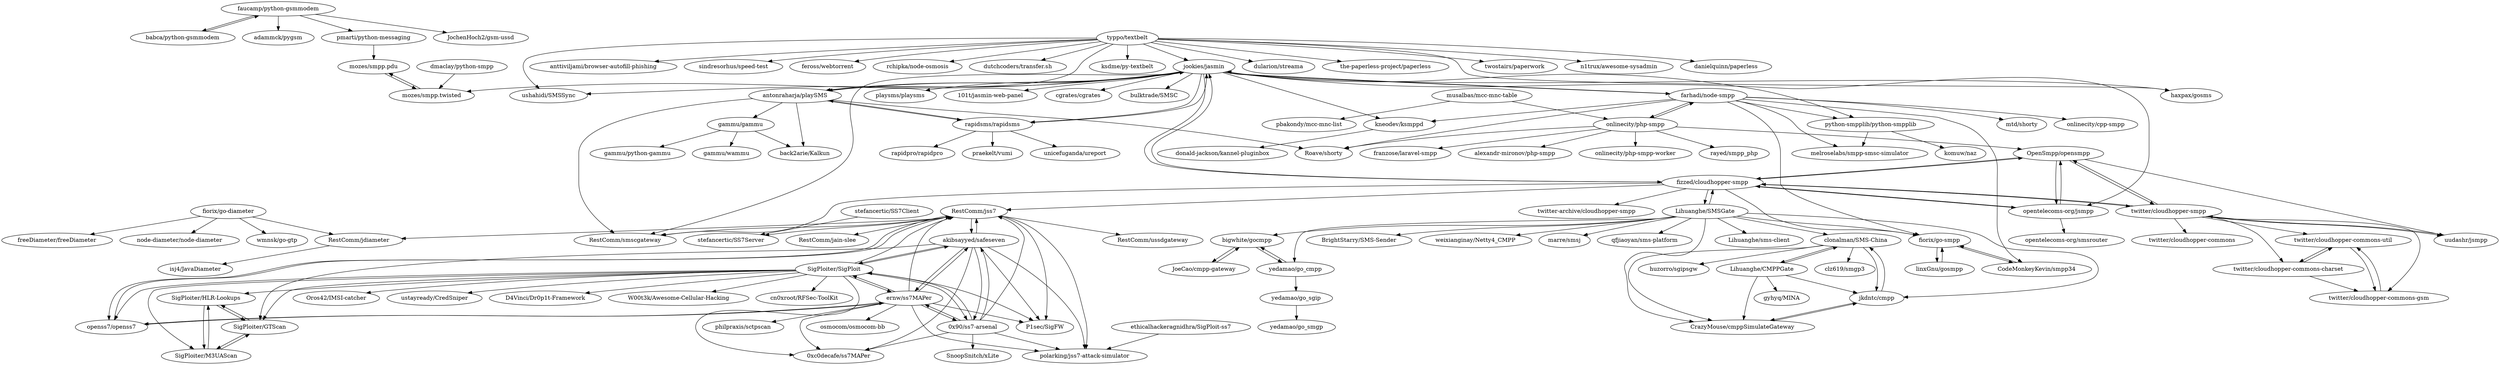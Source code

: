 digraph G {
"faucamp/python-gsmmodem" -> "babca/python-gsmmodem"
"faucamp/python-gsmmodem" -> "adammck/pygsm"
"faucamp/python-gsmmodem" -> "pmarti/python-messaging"
"faucamp/python-gsmmodem" -> "JochenHoch2/gsm-ussd"
"SigPloiter/SigPloit" -> "ernw/ss7MAPer"
"SigPloiter/SigPloit" -> "akibsayyed/safeseven"
"SigPloiter/SigPloit" -> "0x90/ss7-arsenal"
"SigPloiter/SigPloit" -> "SigPloiter/GTScan"
"SigPloiter/SigPloit" -> "RestComm/jss7"
"SigPloiter/SigPloit" -> "W00t3k/Awesome-Cellular-Hacking" ["e"=1]
"SigPloiter/SigPloit" -> "0xc0decafe/ss7MAPer"
"SigPloiter/SigPloit" -> "cn0xroot/RFSec-ToolKit" ["e"=1]
"SigPloiter/SigPloit" -> "Oros42/IMSI-catcher" ["e"=1]
"SigPloiter/SigPloit" -> "openss7/openss7"
"SigPloiter/SigPloit" -> "P1sec/SigFW"
"SigPloiter/SigPloit" -> "ustayready/CredSniper" ["e"=1]
"SigPloiter/SigPloit" -> "D4Vinci/Dr0p1t-Framework" ["e"=1]
"SigPloiter/SigPloit" -> "SigPloiter/M3UAScan"
"SigPloiter/SigPloit" -> "SigPloiter/HLR-Lookups"
"farhadi/node-smpp" -> "onlinecity/php-smpp"
"farhadi/node-smpp" -> "Roave/shorty"
"farhadi/node-smpp" -> "jookies/jasmin"
"farhadi/node-smpp" -> "fiorix/go-smpp"
"farhadi/node-smpp" -> "mtd/shorty"
"farhadi/node-smpp" -> "kneodev/ksmppd"
"farhadi/node-smpp" -> "melroselabs/smpp-smsc-simulator"
"farhadi/node-smpp" -> "python-smpplib/python-smpplib"
"farhadi/node-smpp" -> "onlinecity/cpp-smpp"
"farhadi/node-smpp" -> "CodeMonkeyKevin/smpp34"
"typpo/textbelt" -> "ksdme/py-textbelt"
"typpo/textbelt" -> "jookies/jasmin"
"typpo/textbelt" -> "dularion/streama" ["e"=1]
"typpo/textbelt" -> "haxpax/gosms" ["e"=1]
"typpo/textbelt" -> "the-paperless-project/paperless" ["e"=1]
"typpo/textbelt" -> "antonraharja/playSMS"
"typpo/textbelt" -> "twostairs/paperwork" ["e"=1]
"typpo/textbelt" -> "n1trux/awesome-sysadmin" ["e"=1]
"typpo/textbelt" -> "danielquinn/paperless" ["e"=1]
"typpo/textbelt" -> "ushahidi/SMSSync" ["e"=1]
"typpo/textbelt" -> "anttiviljami/browser-autofill-phishing" ["e"=1]
"typpo/textbelt" -> "sindresorhus/speed-test" ["e"=1]
"typpo/textbelt" -> "feross/webtorrent" ["e"=1]
"typpo/textbelt" -> "rchipka/node-osmosis" ["e"=1]
"typpo/textbelt" -> "dutchcoders/transfer.sh" ["e"=1]
"ernw/ss7MAPer" -> "akibsayyed/safeseven"
"ernw/ss7MAPer" -> "0x90/ss7-arsenal"
"ernw/ss7MAPer" -> "SigPloiter/SigPloit"
"ernw/ss7MAPer" -> "0xc0decafe/ss7MAPer"
"ernw/ss7MAPer" -> "openss7/openss7"
"ernw/ss7MAPer" -> "philpraxis/sctpscan"
"ernw/ss7MAPer" -> "RestComm/jss7"
"ernw/ss7MAPer" -> "P1sec/SigFW"
"ernw/ss7MAPer" -> "polarking/jss7-attack-simulator"
"ernw/ss7MAPer" -> "osmocom/osmocom-bb" ["e"=1]
"0x90/ss7-arsenal" -> "akibsayyed/safeseven"
"0x90/ss7-arsenal" -> "ernw/ss7MAPer"
"0x90/ss7-arsenal" -> "0xc0decafe/ss7MAPer"
"0x90/ss7-arsenal" -> "SigPloiter/SigPloit"
"0x90/ss7-arsenal" -> "SnoopSnitch/xLite"
"0x90/ss7-arsenal" -> "RestComm/jss7"
"0x90/ss7-arsenal" -> "polarking/jss7-attack-simulator"
"CodeMonkeyKevin/smpp34" -> "fiorix/go-smpp"
"rapidsms/rapidsms" -> "jookies/jasmin"
"rapidsms/rapidsms" -> "praekelt/vumi" ["e"=1]
"rapidsms/rapidsms" -> "unicefuganda/ureport"
"rapidsms/rapidsms" -> "antonraharja/playSMS"
"rapidsms/rapidsms" -> "rapidpro/rapidpro" ["e"=1]
"SigPloiter/GTScan" -> "SigPloiter/M3UAScan"
"SigPloiter/GTScan" -> "SigPloiter/HLR-Lookups"
"akibsayyed/safeseven" -> "0x90/ss7-arsenal"
"akibsayyed/safeseven" -> "ernw/ss7MAPer"
"akibsayyed/safeseven" -> "SigPloiter/SigPloit"
"akibsayyed/safeseven" -> "RestComm/jss7"
"akibsayyed/safeseven" -> "0xc0decafe/ss7MAPer"
"akibsayyed/safeseven" -> "polarking/jss7-attack-simulator"
"akibsayyed/safeseven" -> "P1sec/SigFW"
"akibsayyed/safeseven" -> "SigPloiter/GTScan"
"RestComm/jss7" -> "RestComm/ussdgateway"
"RestComm/jss7" -> "P1sec/SigFW"
"RestComm/jss7" -> "polarking/jss7-attack-simulator"
"RestComm/jss7" -> "akibsayyed/safeseven"
"RestComm/jss7" -> "RestComm/smscgateway"
"RestComm/jss7" -> "openss7/openss7"
"RestComm/jss7" -> "RestComm/jain-slee"
"RestComm/jss7" -> "RestComm/jdiameter"
"RestComm/jss7" -> "stefancertic/SS7Server"
"SigPloiter/HLR-Lookups" -> "SigPloiter/M3UAScan"
"SigPloiter/HLR-Lookups" -> "SigPloiter/GTScan"
"SigPloiter/M3UAScan" -> "SigPloiter/HLR-Lookups"
"SigPloiter/M3UAScan" -> "SigPloiter/GTScan"
"ethicalhackeragnidhra/SigPloit-ss7" -> "polarking/jss7-attack-simulator"
"openss7/openss7" -> "RestComm/jss7"
"openss7/openss7" -> "ernw/ss7MAPer"
"fiorix/go-smpp" -> "CodeMonkeyKevin/smpp34"
"fiorix/go-smpp" -> "linxGnu/gosmpp"
"fizzed/cloudhopper-smpp" -> "twitter/cloudhopper-smpp"
"fizzed/cloudhopper-smpp" -> "OpenSmpp/opensmpp"
"fizzed/cloudhopper-smpp" -> "opentelecoms-org/jsmpp"
"fizzed/cloudhopper-smpp" -> "twitter-archive/cloudhopper-smpp"
"fizzed/cloudhopper-smpp" -> "fiorix/go-smpp"
"fizzed/cloudhopper-smpp" -> "jookies/jasmin"
"fizzed/cloudhopper-smpp" -> "RestComm/jss7"
"fizzed/cloudhopper-smpp" -> "Lihuanghe/SMSGate"
"fizzed/cloudhopper-smpp" -> "RestComm/smscgateway"
"musalbas/mcc-mnc-table" -> "pbakondy/mcc-mnc-list"
"musalbas/mcc-mnc-table" -> "onlinecity/php-smpp"
"Lihuanghe/SMSGate" -> "clonalman/SMS-China"
"Lihuanghe/SMSGate" -> "bigwhite/gocmpp"
"Lihuanghe/SMSGate" -> "fizzed/cloudhopper-smpp"
"Lihuanghe/SMSGate" -> "Lihuanghe/sms-client"
"Lihuanghe/SMSGate" -> "jkdntc/cmpp"
"Lihuanghe/SMSGate" -> "CrazyMouse/cmppSimulateGateway"
"Lihuanghe/SMSGate" -> "BrightStarry/SMS-Sender"
"Lihuanghe/SMSGate" -> "weixianginay/Netty4_CMPP"
"Lihuanghe/SMSGate" -> "fiorix/go-smpp"
"Lihuanghe/SMSGate" -> "yedamao/go_cmpp"
"Lihuanghe/SMSGate" -> "marre/smsj"
"Lihuanghe/SMSGate" -> "qfjiaoyan/sms-platform"
"yedamao/go_cmpp" -> "yedamao/go_sgip"
"yedamao/go_cmpp" -> "bigwhite/gocmpp"
"yedamao/go_sgip" -> "yedamao/go_smgp"
"Lihuanghe/CMPPGate" -> "CrazyMouse/cmppSimulateGateway"
"Lihuanghe/CMPPGate" -> "jkdntc/cmpp"
"Lihuanghe/CMPPGate" -> "clonalman/SMS-China"
"Lihuanghe/CMPPGate" -> "gyhyq/MINA"
"babca/python-gsmmodem" -> "faucamp/python-gsmmodem"
"clonalman/SMS-China" -> "jkdntc/cmpp"
"clonalman/SMS-China" -> "CrazyMouse/cmppSimulateGateway"
"clonalman/SMS-China" -> "Lihuanghe/CMPPGate"
"clonalman/SMS-China" -> "clz619/smgp3"
"clonalman/SMS-China" -> "huzorro/sgipsgw"
"bigwhite/gocmpp" -> "JoeCao/cmpp-gateway"
"bigwhite/gocmpp" -> "yedamao/go_cmpp"
"gammu/gammu" -> "gammu/python-gammu"
"gammu/gammu" -> "gammu/wammu"
"gammu/gammu" -> "back2arie/Kalkun"
"jookies/jasmin" -> "farhadi/node-smpp"
"jookies/jasmin" -> "antonraharja/playSMS"
"jookies/jasmin" -> "fizzed/cloudhopper-smpp"
"jookies/jasmin" -> "playsms/playsms"
"jookies/jasmin" -> "rapidsms/rapidsms"
"jookies/jasmin" -> "101t/jasmin-web-panel"
"jookies/jasmin" -> "kneodev/ksmppd"
"jookies/jasmin" -> "cgrates/cgrates" ["e"=1]
"jookies/jasmin" -> "python-smpplib/python-smpplib"
"jookies/jasmin" -> "RestComm/smscgateway"
"jookies/jasmin" -> "bulktrade/SMSC"
"jookies/jasmin" -> "opentelecoms-org/jsmpp"
"jookies/jasmin" -> "ushahidi/SMSSync" ["e"=1]
"jookies/jasmin" -> "haxpax/gosms" ["e"=1]
"jookies/jasmin" -> "mozes/smpp.twisted"
"twitter/cloudhopper-smpp" -> "fizzed/cloudhopper-smpp"
"twitter/cloudhopper-smpp" -> "OpenSmpp/opensmpp"
"twitter/cloudhopper-smpp" -> "uudashr/jsmpp"
"twitter/cloudhopper-smpp" -> "twitter/cloudhopper-commons"
"twitter/cloudhopper-smpp" -> "twitter/cloudhopper-commons-charset"
"twitter/cloudhopper-smpp" -> "twitter/cloudhopper-commons-gsm"
"twitter/cloudhopper-smpp" -> "twitter/cloudhopper-commons-util"
"fiorix/go-diameter" -> "freeDiameter/freeDiameter"
"fiorix/go-diameter" -> "node-diameter/node-diameter"
"fiorix/go-diameter" -> "RestComm/jdiameter"
"fiorix/go-diameter" -> "wmnsk/go-gtp" ["e"=1]
"antonraharja/playSMS" -> "jookies/jasmin"
"antonraharja/playSMS" -> "back2arie/Kalkun"
"antonraharja/playSMS" -> "rapidsms/rapidsms"
"antonraharja/playSMS" -> "RestComm/smscgateway"
"antonraharja/playSMS" -> "gammu/gammu"
"antonraharja/playSMS" -> "Roave/shorty"
"kneodev/ksmppd" -> "donald-jackson/kannel-pluginbox"
"uudashr/jsmpp" -> "twitter/cloudhopper-smpp"
"pmarti/python-messaging" -> "mozes/smpp.pdu"
"CrazyMouse/cmppSimulateGateway" -> "jkdntc/cmpp"
"JoeCao/cmpp-gateway" -> "bigwhite/gocmpp"
"jkdntc/cmpp" -> "clonalman/SMS-China"
"jkdntc/cmpp" -> "CrazyMouse/cmppSimulateGateway"
"RestComm/jdiameter" -> "isj4/JavaDiameter"
"OpenSmpp/opensmpp" -> "opentelecoms-org/jsmpp"
"OpenSmpp/opensmpp" -> "fizzed/cloudhopper-smpp"
"OpenSmpp/opensmpp" -> "twitter/cloudhopper-smpp"
"OpenSmpp/opensmpp" -> "uudashr/jsmpp"
"opentelecoms-org/jsmpp" -> "OpenSmpp/opensmpp"
"opentelecoms-org/jsmpp" -> "fizzed/cloudhopper-smpp"
"opentelecoms-org/jsmpp" -> "opentelecoms-org/smsrouter"
"onlinecity/php-smpp" -> "onlinecity/php-smpp-worker"
"onlinecity/php-smpp" -> "farhadi/node-smpp"
"onlinecity/php-smpp" -> "rayed/smpp_php"
"onlinecity/php-smpp" -> "franzose/laravel-smpp"
"onlinecity/php-smpp" -> "OpenSmpp/opensmpp"
"onlinecity/php-smpp" -> "alexandr-mironov/php-smpp"
"onlinecity/php-smpp" -> "Roave/shorty"
"mozes/smpp.pdu" -> "mozes/smpp.twisted"
"python-smpplib/python-smpplib" -> "melroselabs/smpp-smsc-simulator"
"python-smpplib/python-smpplib" -> "komuw/naz"
"linxGnu/gosmpp" -> "fiorix/go-smpp"
"stefancertic/SS7Client" -> "stefancertic/SS7Server"
"mozes/smpp.twisted" -> "mozes/smpp.pdu"
"twitter/cloudhopper-commons-charset" -> "twitter/cloudhopper-commons-util"
"twitter/cloudhopper-commons-charset" -> "twitter/cloudhopper-commons-gsm"
"twitter/cloudhopper-commons-gsm" -> "twitter/cloudhopper-commons-util"
"dmaclay/python-smpp" -> "mozes/smpp.twisted"
"twitter/cloudhopper-commons-util" -> "twitter/cloudhopper-commons-gsm"
"twitter/cloudhopper-commons-util" -> "twitter/cloudhopper-commons-charset"
"faucamp/python-gsmmodem" ["l"="-10.014,-38.011"]
"babca/python-gsmmodem" ["l"="-9.998,-37.992"]
"adammck/pygsm" ["l"="-10.033,-37.989"]
"pmarti/python-messaging" ["l"="-10.036,-38.049"]
"JochenHoch2/gsm-ussd" ["l"="-9.986,-38.015"]
"SigPloiter/SigPloit" ["l"="-10.28,-38.304"]
"ernw/ss7MAPer" ["l"="-10.25,-38.31"]
"akibsayyed/safeseven" ["l"="-10.264,-38.293"]
"0x90/ss7-arsenal" ["l"="-10.248,-38.293"]
"SigPloiter/GTScan" ["l"="-10.308,-38.297"]
"RestComm/jss7" ["l"="-10.217,-38.288"]
"W00t3k/Awesome-Cellular-Hacking" ["l"="-10.817,-37.919"]
"0xc0decafe/ss7MAPer" ["l"="-10.267,-38.318"]
"cn0xroot/RFSec-ToolKit" ["l"="-10.784,-37.861"]
"Oros42/IMSI-catcher" ["l"="-10.813,-37.876"]
"openss7/openss7" ["l"="-10.225,-38.31"]
"P1sec/SigFW" ["l"="-10.259,-38.279"]
"ustayready/CredSniper" ["l"="-7.113,-43.162"]
"D4Vinci/Dr0p1t-Framework" ["l"="-7.256,-43.077"]
"SigPloiter/M3UAScan" ["l"="-10.324,-38.304"]
"SigPloiter/HLR-Lookups" ["l"="-10.314,-38.314"]
"farhadi/node-smpp" ["l"="-10.066,-38.203"]
"onlinecity/php-smpp" ["l"="-10.023,-38.196"]
"Roave/shorty" ["l"="-10.082,-38.186"]
"jookies/jasmin" ["l"="-10.113,-38.187"]
"fiorix/go-smpp" ["l"="-10.077,-38.261"]
"mtd/shorty" ["l"="-10.045,-38.193"]
"kneodev/ksmppd" ["l"="-10.094,-38.203"]
"melroselabs/smpp-smsc-simulator" ["l"="-10.05,-38.18"]
"python-smpplib/python-smpplib" ["l"="-10.068,-38.172"]
"onlinecity/cpp-smpp" ["l"="-10.038,-38.213"]
"CodeMonkeyKevin/smpp34" ["l"="-10.077,-38.24"]
"typpo/textbelt" ["l"="-10.165,-38.126"]
"ksdme/py-textbelt" ["l"="-10.18,-38.097"]
"dularion/streama" ["l"="28.284,-19.048"]
"haxpax/gosms" ["l"="-12.89,1.989"]
"the-paperless-project/paperless" ["l"="-32.927,-22.81"]
"antonraharja/playSMS" ["l"="-10.157,-38.175"]
"twostairs/paperwork" ["l"="-12.42,-20.544"]
"n1trux/awesome-sysadmin" ["l"="28.094,-19.456"]
"danielquinn/paperless" ["l"="28.296,-18.998"]
"ushahidi/SMSSync" ["l"="28.796,-24.093"]
"anttiviljami/browser-autofill-phishing" ["l"="-7.291,-43.003"]
"sindresorhus/speed-test" ["l"="25.809,-26.682"]
"feross/webtorrent" ["l"="9.097,-32.526"]
"rchipka/node-osmosis" ["l"="14.136,-34.291"]
"dutchcoders/transfer.sh" ["l"="-11.425,-17.926"]
"philpraxis/sctpscan" ["l"="-10.264,-38.342"]
"polarking/jss7-attack-simulator" ["l"="-10.243,-38.276"]
"osmocom/osmocom-bb" ["l"="-10.669,-37.909"]
"SnoopSnitch/xLite" ["l"="-10.28,-38.273"]
"rapidsms/rapidsms" ["l"="-10.133,-38.16"]
"praekelt/vumi" ["l"="28.801,-24.073"]
"unicefuganda/ureport" ["l"="-10.122,-38.136"]
"rapidpro/rapidpro" ["l"="28.779,-24.059"]
"RestComm/ussdgateway" ["l"="-10.191,-38.302"]
"RestComm/smscgateway" ["l"="-10.155,-38.227"]
"RestComm/jain-slee" ["l"="-10.195,-38.28"]
"RestComm/jdiameter" ["l"="-10.215,-38.345"]
"stefancertic/SS7Server" ["l"="-10.215,-38.265"]
"ethicalhackeragnidhra/SigPloit-ss7" ["l"="-10.262,-38.25"]
"linxGnu/gosmpp" ["l"="-10.088,-38.28"]
"fizzed/cloudhopper-smpp" ["l"="-10.101,-38.25"]
"twitter/cloudhopper-smpp" ["l"="-10.046,-38.255"]
"OpenSmpp/opensmpp" ["l"="-10.062,-38.235"]
"opentelecoms-org/jsmpp" ["l"="-10.098,-38.229"]
"twitter-archive/cloudhopper-smpp" ["l"="-10.124,-38.265"]
"Lihuanghe/SMSGate" ["l"="-10.065,-38.308"]
"musalbas/mcc-mnc-table" ["l"="-9.961,-38.181"]
"pbakondy/mcc-mnc-list" ["l"="-9.927,-38.174"]
"clonalman/SMS-China" ["l"="-10.023,-38.338"]
"bigwhite/gocmpp" ["l"="-10.078,-38.347"]
"Lihuanghe/sms-client" ["l"="-10.073,-38.326"]
"jkdntc/cmpp" ["l"="-10.019,-38.322"]
"CrazyMouse/cmppSimulateGateway" ["l"="-10.034,-38.326"]
"BrightStarry/SMS-Sender" ["l"="-10.038,-38.304"]
"weixianginay/Netty4_CMPP" ["l"="-10.09,-38.309"]
"yedamao/go_cmpp" ["l"="-10.06,-38.346"]
"marre/smsj" ["l"="-10.056,-38.326"]
"qfjiaoyan/sms-platform" ["l"="-10.093,-38.324"]
"yedamao/go_sgip" ["l"="-10.053,-38.37"]
"yedamao/go_smgp" ["l"="-10.049,-38.387"]
"Lihuanghe/CMPPGate" ["l"="-10.001,-38.338"]
"gyhyq/MINA" ["l"="-9.975,-38.351"]
"clz619/smgp3" ["l"="-10.01,-38.353"]
"huzorro/sgipsgw" ["l"="-10.021,-38.357"]
"JoeCao/cmpp-gateway" ["l"="-10.086,-38.365"]
"gammu/gammu" ["l"="-10.225,-38.157"]
"gammu/python-gammu" ["l"="-10.26,-38.158"]
"gammu/wammu" ["l"="-10.251,-38.137"]
"back2arie/Kalkun" ["l"="-10.2,-38.171"]
"playsms/playsms" ["l"="-10.09,-38.149"]
"101t/jasmin-web-panel" ["l"="-10.141,-38.199"]
"cgrates/cgrates" ["l"="-28.051,10.976"]
"bulktrade/SMSC" ["l"="-10.1,-38.165"]
"mozes/smpp.twisted" ["l"="-10.077,-38.12"]
"uudashr/jsmpp" ["l"="-10.027,-38.241"]
"twitter/cloudhopper-commons" ["l"="-10.003,-38.257"]
"twitter/cloudhopper-commons-charset" ["l"="-10.022,-38.263"]
"twitter/cloudhopper-commons-gsm" ["l"="-10.021,-38.274"]
"twitter/cloudhopper-commons-util" ["l"="-10.034,-38.272"]
"fiorix/go-diameter" ["l"="-10.224,-38.385"]
"freeDiameter/freeDiameter" ["l"="-10.242,-38.401"]
"node-diameter/node-diameter" ["l"="-10.217,-38.406"]
"wmnsk/go-gtp" ["l"="16.095,-6.673"]
"donald-jackson/kannel-pluginbox" ["l"="-10.113,-38.211"]
"mozes/smpp.pdu" ["l"="-10.058,-38.091"]
"isj4/JavaDiameter" ["l"="-10.204,-38.361"]
"opentelecoms-org/smsrouter" ["l"="-10.126,-38.235"]
"onlinecity/php-smpp-worker" ["l"="-9.999,-38.179"]
"rayed/smpp_php" ["l"="-10.015,-38.175"]
"franzose/laravel-smpp" ["l"="-9.994,-38.193"]
"alexandr-mironov/php-smpp" ["l"="-9.995,-38.208"]
"komuw/naz" ["l"="-10.049,-38.153"]
"stefancertic/SS7Client" ["l"="-10.217,-38.249"]
"dmaclay/python-smpp" ["l"="-10.08,-38.099"]
}